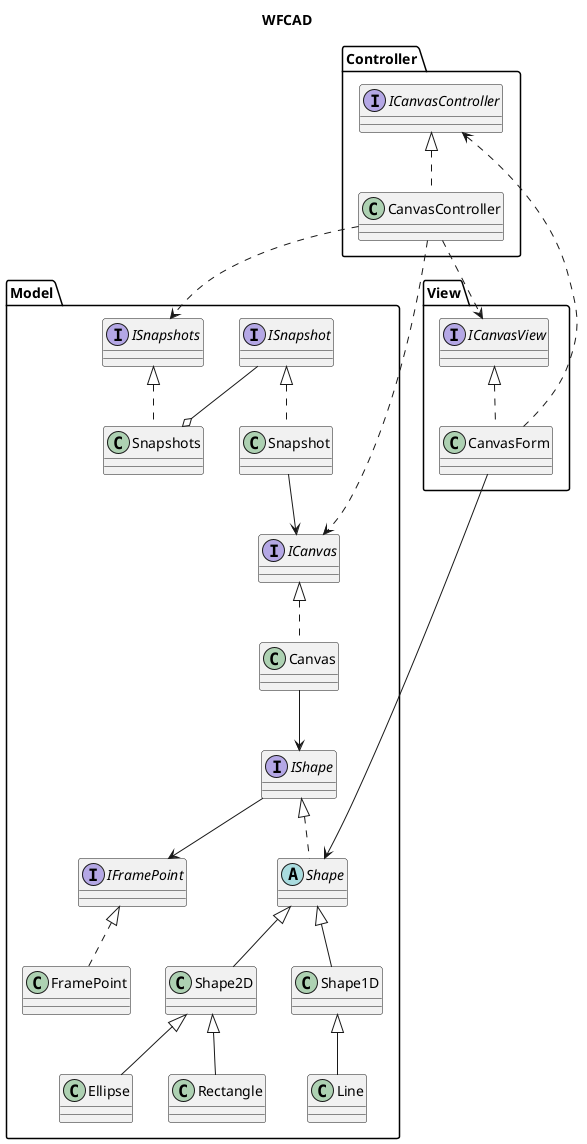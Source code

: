@startuml WFCAD
title WFCAD
package View{
    Interface ICanvasView
    class CanvasForm
    ICanvasView  <|..  CanvasForm
}
Package Controller{
    Interface ICanvasController
    class CanvasController
    ICanvasController  <|..  CanvasController
}
Package Model{
    interface ICanvas
    class Canvas
    interface IShape
    abstract class Shape
    class Shape1D
    class Shape2D
    class Line
    class Ellipse
    class Rectangle
    Interface IFramePoint
    class FramePoint
    interface ISnapshot
    class Snapshot
    interface ISnapshots
    class Snapshots
    ICanvas  <|..  Canvas
    IShape  <|..  Shape
    Shape <|-- Shape1D
    Shape <|-- Shape2D
    Shape1D <|-- Line
    Shape2D <|-- Ellipse
    Shape2D <|-- Rectangle
    IFramePoint <|.. FramePoint
    ISnapshot <|.. Snapshot
    ISnapshots <|.. Snapshots
    Canvas --> IShape
    ISnapshot --o Snapshots
    Snapshot --> ICanvas
    IShape --> IFramePoint

}
CanvasForm ..> ICanvasController
CanvasForm --> Shape
CanvasController ..> ICanvas
CanvasController ..> ICanvasView
CanvasController ..> ISnapshots

@enduml